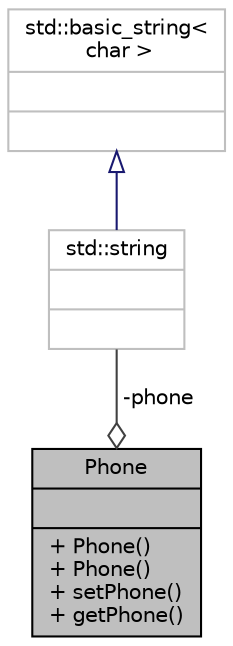 digraph "Phone"
{
  edge [fontname="Helvetica",fontsize="10",labelfontname="Helvetica",labelfontsize="10"];
  node [fontname="Helvetica",fontsize="10",shape=record];
  Node1 [label="{Phone\n||+ Phone()\l+ Phone()\l+ setPhone()\l+ getPhone()\l}",height=0.2,width=0.4,color="black", fillcolor="grey75", style="filled", fontcolor="black"];
  Node2 -> Node1 [color="grey25",fontsize="10",style="solid",label=" -phone" ,arrowhead="odiamond"];
  Node2 [label="{std::string\n||}",height=0.2,width=0.4,color="grey75", fillcolor="white", style="filled",tooltip="STL class. "];
  Node3 -> Node2 [dir="back",color="midnightblue",fontsize="10",style="solid",arrowtail="onormal"];
  Node3 [label="{std::basic_string\<\l char \>\n||}",height=0.2,width=0.4,color="grey75", fillcolor="white", style="filled",tooltip="STL class. "];
}
